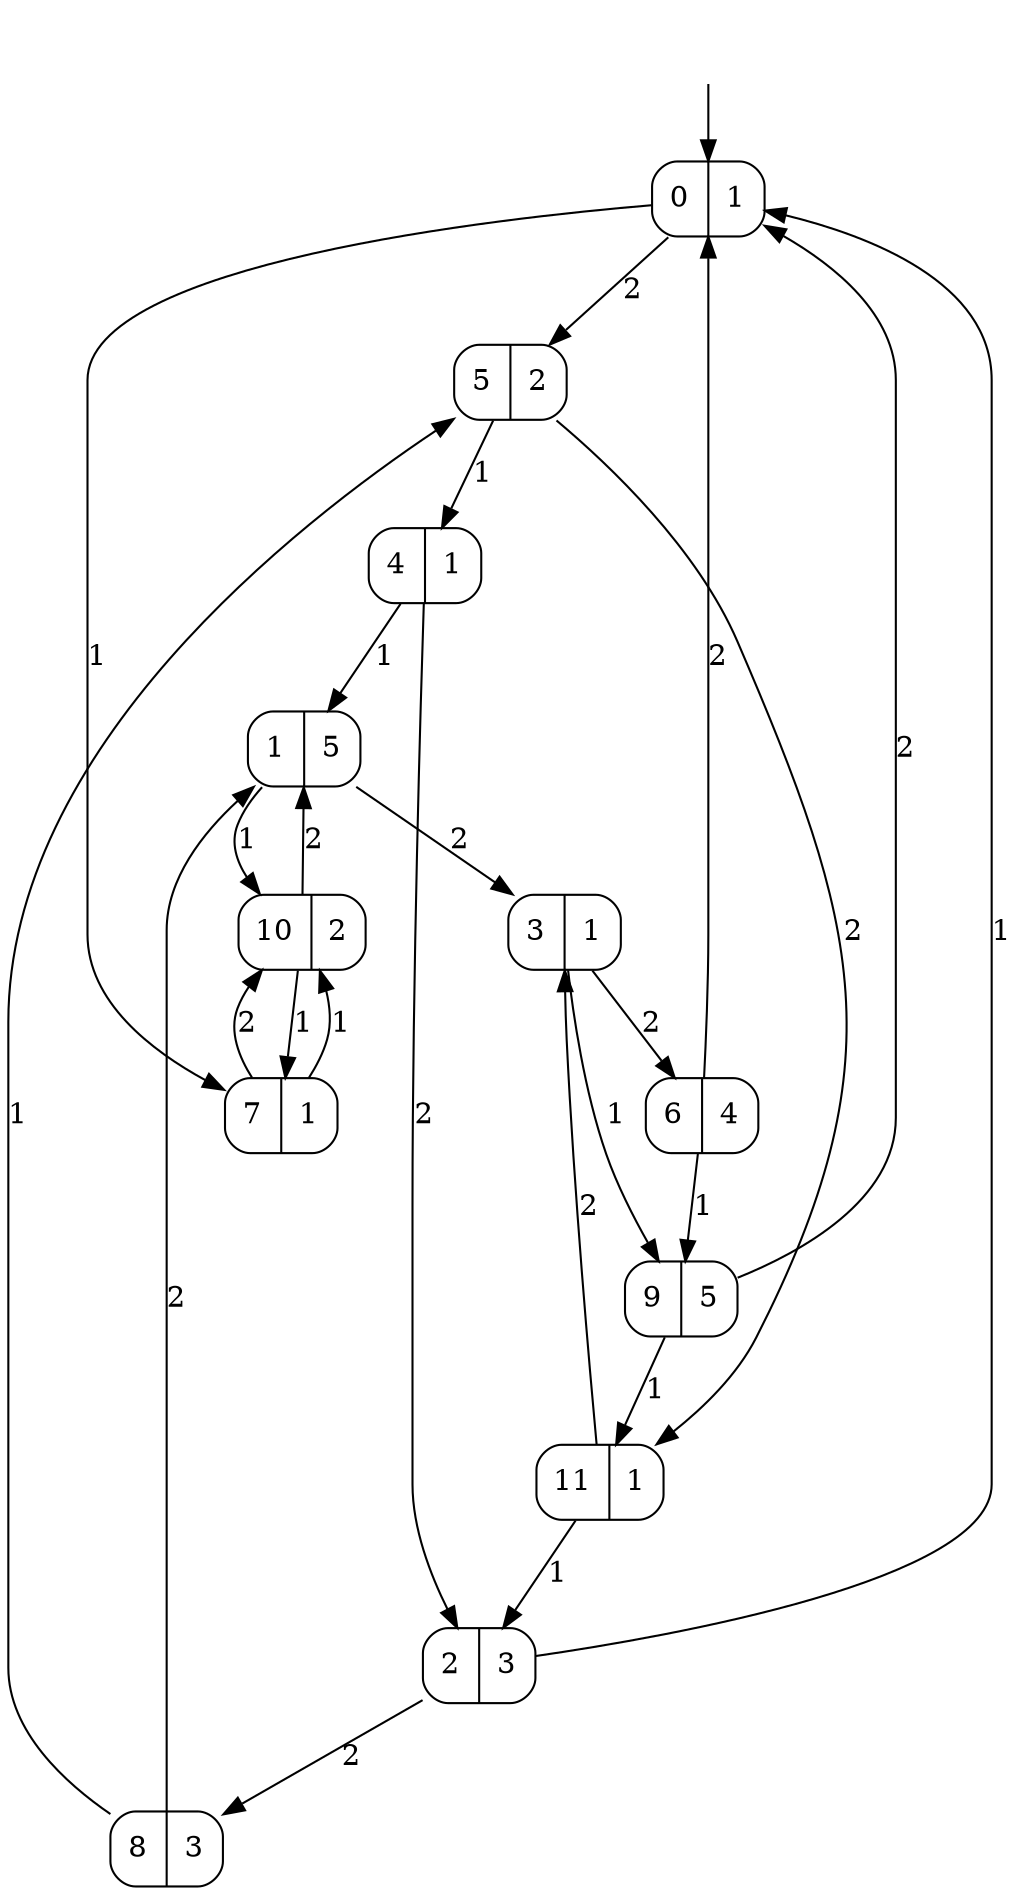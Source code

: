 digraph moore_size_12_inputs_2_output5_2 {
0 [label="0|1", shape=record, style=rounded];
1 [label="1|5", shape=record, style=rounded];
2 [label="2|3", shape=record, style=rounded];
3 [label="3|1", shape=record, style=rounded];
4 [label="4|1", shape=record, style=rounded];
5 [label="5|2", shape=record, style=rounded];
6 [label="6|4", shape=record, style=rounded];
7 [label="7|1", shape=record, style=rounded];
8 [label="8|3", shape=record, style=rounded];
9 [label="9|5", shape=record, style=rounded];
10 [label="10|2", shape=record, style=rounded];
11 [label="11|1", shape=record, style=rounded];
0 -> 7  [label=1];
0 -> 5  [label=2];
1 -> 10  [label=1];
1 -> 3  [label=2];
2 -> 0  [label=1];
2 -> 8  [label=2];
3 -> 9  [label=1];
3 -> 6  [label=2];
4 -> 1  [label=1];
4 -> 2  [label=2];
5 -> 4  [label=1];
5 -> 11  [label=2];
6 -> 9  [label=1];
6 -> 0  [label=2];
7 -> 10  [label=1];
7 -> 10  [label=2];
8 -> 5  [label=1];
8 -> 1  [label=2];
9 -> 11  [label=1];
9 -> 0  [label=2];
10 -> 7  [label=1];
10 -> 1  [label=2];
11 -> 2  [label=1];
11 -> 3  [label=2];
__start0 [label="", shape=none];
__start0 -> 0  [label=""];
}

